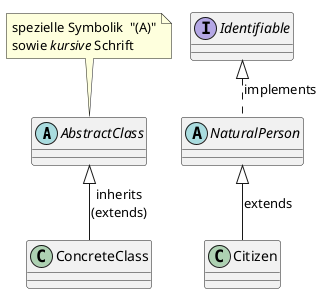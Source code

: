 @startuml
!pragma layout smetana
'https://plantuml.com/class-diagram

scale 1.0

abstract class AbstractClass
AbstractClass <|-- ConcreteClass    : inherits\n(extends)

interface Identifiable
abstract class NaturalPerson
class Citizen

Identifiable <|.. NaturalPerson : implements
NaturalPerson <|-- Citizen : extends

note top of AbstractClass: spezielle Symbolik  "(A)"\nsowie <i>kursive</i> Schrift

@enduml